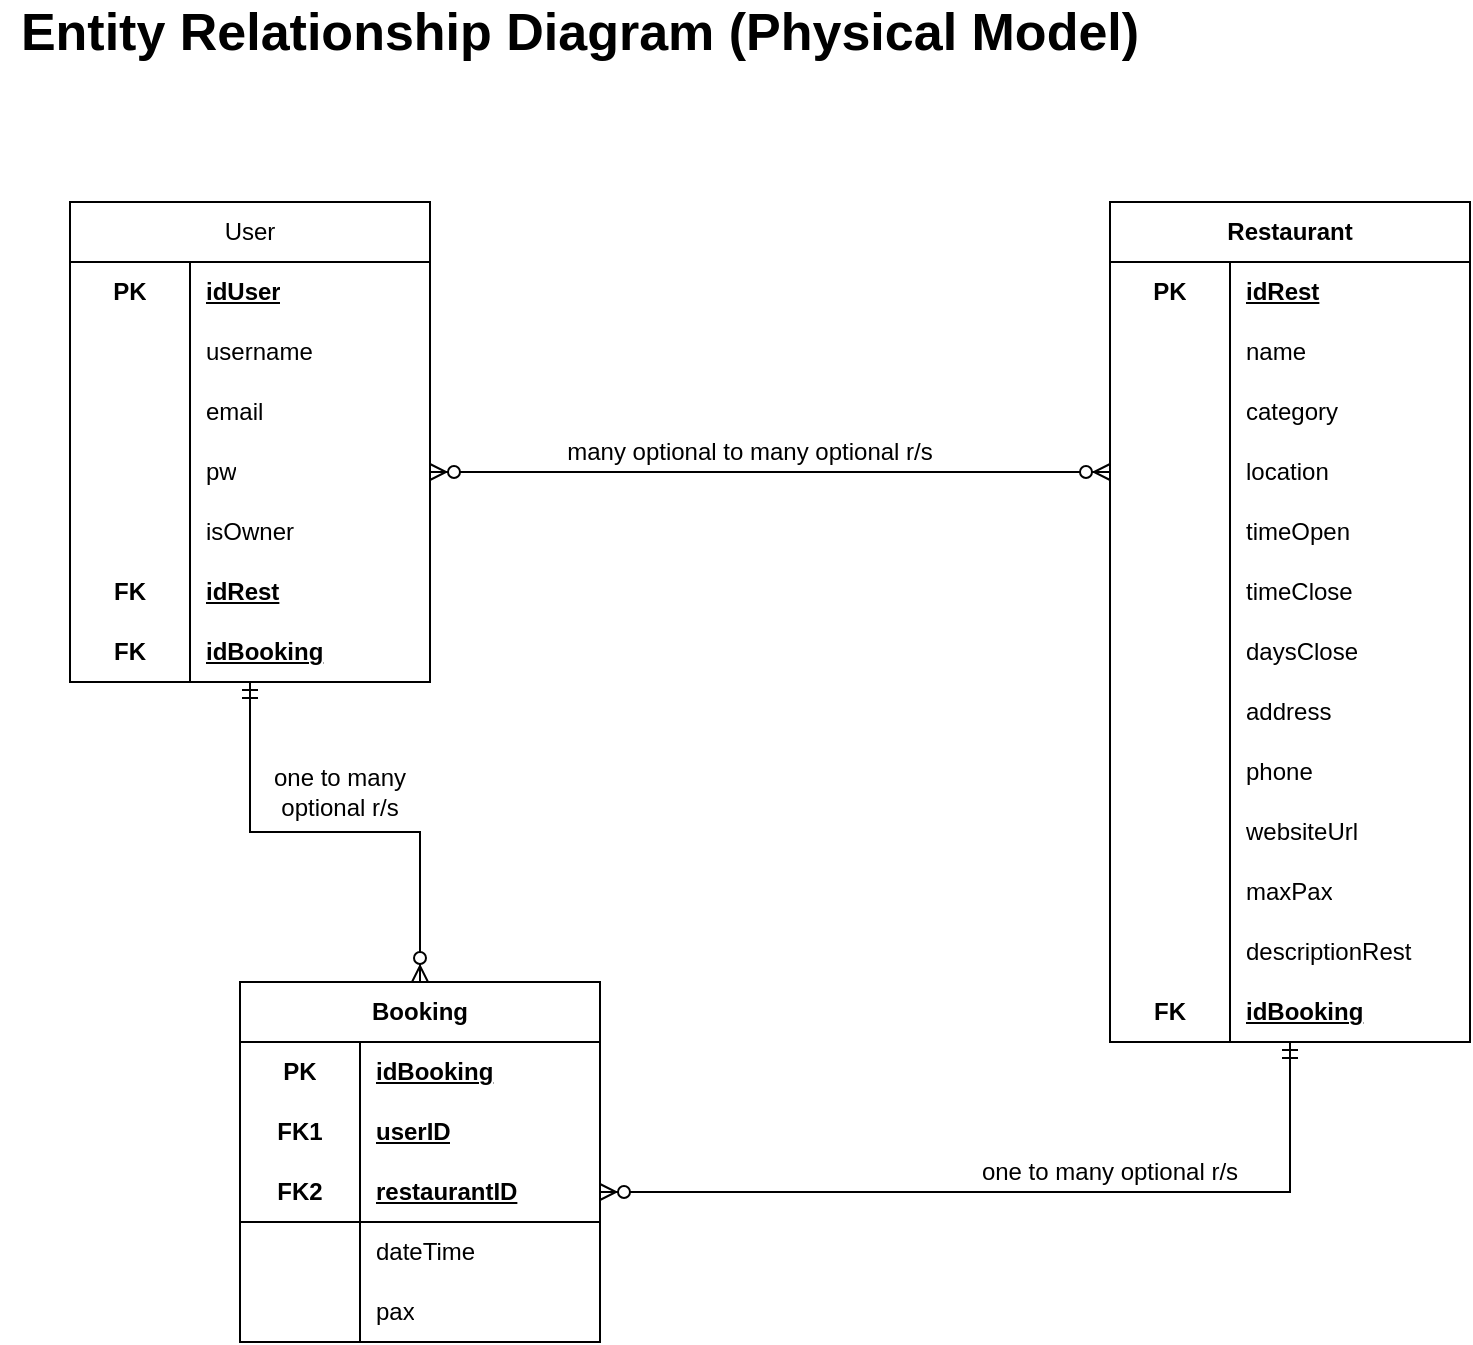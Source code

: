 <mxfile version="22.1.16" type="device">
  <diagram name="Page-1" id="RIstG-4fWjz9ZYjI2HXD">
    <mxGraphModel dx="1134" dy="654" grid="1" gridSize="10" guides="1" tooltips="1" connect="1" arrows="1" fold="1" page="1" pageScale="1" pageWidth="850" pageHeight="1100" math="0" shadow="0">
      <root>
        <mxCell id="0" />
        <mxCell id="1" parent="0" />
        <mxCell id="qkxs8jrcR3JLLh4tDzCg-102" style="edgeStyle=orthogonalEdgeStyle;rounded=0;orthogonalLoop=1;jettySize=auto;html=1;endArrow=ERzeroToMany;fontSize=12;startArrow=ERmandOne;" edge="1" parent="1" source="qkxs8jrcR3JLLh4tDzCg-1" target="qkxs8jrcR3JLLh4tDzCg-27">
          <mxGeometry relative="1" as="geometry" />
        </mxCell>
        <mxCell id="qkxs8jrcR3JLLh4tDzCg-1" value="User" style="shape=table;startSize=30;container=1;collapsible=1;childLayout=tableLayout;fixedRows=1;rowLines=0;fontStyle=0;align=center;resizeLast=1;html=1;whiteSpace=wrap;" vertex="1" parent="1">
          <mxGeometry x="75" y="150" width="180" height="240" as="geometry" />
        </mxCell>
        <mxCell id="qkxs8jrcR3JLLh4tDzCg-2" value="" style="shape=tableRow;horizontal=0;startSize=0;swimlaneHead=0;swimlaneBody=0;fillColor=none;collapsible=0;dropTarget=0;points=[[0,0.5],[1,0.5]];portConstraint=eastwest;top=0;left=0;right=0;bottom=0;html=1;" vertex="1" parent="qkxs8jrcR3JLLh4tDzCg-1">
          <mxGeometry y="30" width="180" height="30" as="geometry" />
        </mxCell>
        <mxCell id="qkxs8jrcR3JLLh4tDzCg-3" value="PK" style="shape=partialRectangle;connectable=0;fillColor=none;top=0;left=0;bottom=0;right=0;fontStyle=1;overflow=hidden;html=1;whiteSpace=wrap;" vertex="1" parent="qkxs8jrcR3JLLh4tDzCg-2">
          <mxGeometry width="60" height="30" as="geometry">
            <mxRectangle width="60" height="30" as="alternateBounds" />
          </mxGeometry>
        </mxCell>
        <mxCell id="qkxs8jrcR3JLLh4tDzCg-4" value="idUser" style="shape=partialRectangle;connectable=0;fillColor=none;top=0;left=0;bottom=0;right=0;align=left;spacingLeft=6;fontStyle=5;overflow=hidden;html=1;whiteSpace=wrap;" vertex="1" parent="qkxs8jrcR3JLLh4tDzCg-2">
          <mxGeometry x="60" width="120" height="30" as="geometry">
            <mxRectangle width="120" height="30" as="alternateBounds" />
          </mxGeometry>
        </mxCell>
        <mxCell id="qkxs8jrcR3JLLh4tDzCg-8" value="" style="shape=tableRow;horizontal=0;startSize=0;swimlaneHead=0;swimlaneBody=0;fillColor=none;collapsible=0;dropTarget=0;points=[[0,0.5],[1,0.5]];portConstraint=eastwest;top=0;left=0;right=0;bottom=0;html=1;" vertex="1" parent="qkxs8jrcR3JLLh4tDzCg-1">
          <mxGeometry y="60" width="180" height="30" as="geometry" />
        </mxCell>
        <mxCell id="qkxs8jrcR3JLLh4tDzCg-9" value="" style="shape=partialRectangle;connectable=0;fillColor=none;top=0;left=0;bottom=0;right=0;editable=1;overflow=hidden;html=1;whiteSpace=wrap;" vertex="1" parent="qkxs8jrcR3JLLh4tDzCg-8">
          <mxGeometry width="60" height="30" as="geometry">
            <mxRectangle width="60" height="30" as="alternateBounds" />
          </mxGeometry>
        </mxCell>
        <mxCell id="qkxs8jrcR3JLLh4tDzCg-10" value="username" style="shape=partialRectangle;connectable=0;fillColor=none;top=0;left=0;bottom=0;right=0;align=left;spacingLeft=6;overflow=hidden;html=1;whiteSpace=wrap;" vertex="1" parent="qkxs8jrcR3JLLh4tDzCg-8">
          <mxGeometry x="60" width="120" height="30" as="geometry">
            <mxRectangle width="120" height="30" as="alternateBounds" />
          </mxGeometry>
        </mxCell>
        <mxCell id="qkxs8jrcR3JLLh4tDzCg-11" value="" style="shape=tableRow;horizontal=0;startSize=0;swimlaneHead=0;swimlaneBody=0;fillColor=none;collapsible=0;dropTarget=0;points=[[0,0.5],[1,0.5]];portConstraint=eastwest;top=0;left=0;right=0;bottom=0;html=1;" vertex="1" parent="qkxs8jrcR3JLLh4tDzCg-1">
          <mxGeometry y="90" width="180" height="30" as="geometry" />
        </mxCell>
        <mxCell id="qkxs8jrcR3JLLh4tDzCg-12" value="" style="shape=partialRectangle;connectable=0;fillColor=none;top=0;left=0;bottom=0;right=0;editable=1;overflow=hidden;html=1;whiteSpace=wrap;" vertex="1" parent="qkxs8jrcR3JLLh4tDzCg-11">
          <mxGeometry width="60" height="30" as="geometry">
            <mxRectangle width="60" height="30" as="alternateBounds" />
          </mxGeometry>
        </mxCell>
        <mxCell id="qkxs8jrcR3JLLh4tDzCg-13" value="email" style="shape=partialRectangle;connectable=0;fillColor=none;top=0;left=0;bottom=0;right=0;align=left;spacingLeft=6;overflow=hidden;html=1;whiteSpace=wrap;" vertex="1" parent="qkxs8jrcR3JLLh4tDzCg-11">
          <mxGeometry x="60" width="120" height="30" as="geometry">
            <mxRectangle width="120" height="30" as="alternateBounds" />
          </mxGeometry>
        </mxCell>
        <mxCell id="qkxs8jrcR3JLLh4tDzCg-53" style="shape=tableRow;horizontal=0;startSize=0;swimlaneHead=0;swimlaneBody=0;fillColor=none;collapsible=0;dropTarget=0;points=[[0,0.5],[1,0.5]];portConstraint=eastwest;top=0;left=0;right=0;bottom=0;html=1;" vertex="1" parent="qkxs8jrcR3JLLh4tDzCg-1">
          <mxGeometry y="120" width="180" height="30" as="geometry" />
        </mxCell>
        <mxCell id="qkxs8jrcR3JLLh4tDzCg-54" style="shape=partialRectangle;connectable=0;fillColor=none;top=0;left=0;bottom=0;right=0;editable=1;overflow=hidden;html=1;whiteSpace=wrap;" vertex="1" parent="qkxs8jrcR3JLLh4tDzCg-53">
          <mxGeometry width="60" height="30" as="geometry">
            <mxRectangle width="60" height="30" as="alternateBounds" />
          </mxGeometry>
        </mxCell>
        <mxCell id="qkxs8jrcR3JLLh4tDzCg-55" value="pw" style="shape=partialRectangle;connectable=0;fillColor=none;top=0;left=0;bottom=0;right=0;align=left;spacingLeft=6;overflow=hidden;html=1;whiteSpace=wrap;" vertex="1" parent="qkxs8jrcR3JLLh4tDzCg-53">
          <mxGeometry x="60" width="120" height="30" as="geometry">
            <mxRectangle width="120" height="30" as="alternateBounds" />
          </mxGeometry>
        </mxCell>
        <mxCell id="qkxs8jrcR3JLLh4tDzCg-56" style="shape=tableRow;horizontal=0;startSize=0;swimlaneHead=0;swimlaneBody=0;fillColor=none;collapsible=0;dropTarget=0;points=[[0,0.5],[1,0.5]];portConstraint=eastwest;top=0;left=0;right=0;bottom=0;html=1;" vertex="1" parent="qkxs8jrcR3JLLh4tDzCg-1">
          <mxGeometry y="150" width="180" height="30" as="geometry" />
        </mxCell>
        <mxCell id="qkxs8jrcR3JLLh4tDzCg-57" style="shape=partialRectangle;connectable=0;fillColor=none;top=0;left=0;bottom=0;right=0;editable=1;overflow=hidden;html=1;whiteSpace=wrap;" vertex="1" parent="qkxs8jrcR3JLLh4tDzCg-56">
          <mxGeometry width="60" height="30" as="geometry">
            <mxRectangle width="60" height="30" as="alternateBounds" />
          </mxGeometry>
        </mxCell>
        <mxCell id="qkxs8jrcR3JLLh4tDzCg-58" value="isOwner" style="shape=partialRectangle;connectable=0;fillColor=none;top=0;left=0;bottom=0;right=0;align=left;spacingLeft=6;overflow=hidden;html=1;whiteSpace=wrap;" vertex="1" parent="qkxs8jrcR3JLLh4tDzCg-56">
          <mxGeometry x="60" width="120" height="30" as="geometry">
            <mxRectangle width="120" height="30" as="alternateBounds" />
          </mxGeometry>
        </mxCell>
        <mxCell id="qkxs8jrcR3JLLh4tDzCg-89" style="shape=tableRow;horizontal=0;startSize=0;swimlaneHead=0;swimlaneBody=0;fillColor=none;collapsible=0;dropTarget=0;points=[[0,0.5],[1,0.5]];portConstraint=eastwest;top=0;left=0;right=0;bottom=0;html=1;" vertex="1" parent="qkxs8jrcR3JLLh4tDzCg-1">
          <mxGeometry y="180" width="180" height="30" as="geometry" />
        </mxCell>
        <mxCell id="qkxs8jrcR3JLLh4tDzCg-90" value="&lt;b&gt;FK&lt;/b&gt;" style="shape=partialRectangle;connectable=0;fillColor=none;top=0;left=0;bottom=0;right=0;editable=1;overflow=hidden;html=1;whiteSpace=wrap;" vertex="1" parent="qkxs8jrcR3JLLh4tDzCg-89">
          <mxGeometry width="60" height="30" as="geometry">
            <mxRectangle width="60" height="30" as="alternateBounds" />
          </mxGeometry>
        </mxCell>
        <mxCell id="qkxs8jrcR3JLLh4tDzCg-91" value="&lt;b&gt;&lt;u&gt;idRest&lt;/u&gt;&lt;/b&gt;" style="shape=partialRectangle;connectable=0;fillColor=none;top=0;left=0;bottom=0;right=0;align=left;spacingLeft=6;overflow=hidden;html=1;whiteSpace=wrap;" vertex="1" parent="qkxs8jrcR3JLLh4tDzCg-89">
          <mxGeometry x="60" width="120" height="30" as="geometry">
            <mxRectangle width="120" height="30" as="alternateBounds" />
          </mxGeometry>
        </mxCell>
        <mxCell id="qkxs8jrcR3JLLh4tDzCg-92" style="shape=tableRow;horizontal=0;startSize=0;swimlaneHead=0;swimlaneBody=0;fillColor=none;collapsible=0;dropTarget=0;points=[[0,0.5],[1,0.5]];portConstraint=eastwest;top=0;left=0;right=0;bottom=0;html=1;" vertex="1" parent="qkxs8jrcR3JLLh4tDzCg-1">
          <mxGeometry y="210" width="180" height="30" as="geometry" />
        </mxCell>
        <mxCell id="qkxs8jrcR3JLLh4tDzCg-93" value="FK" style="shape=partialRectangle;connectable=0;fillColor=none;top=0;left=0;bottom=0;right=0;editable=1;overflow=hidden;html=1;whiteSpace=wrap;fontStyle=1" vertex="1" parent="qkxs8jrcR3JLLh4tDzCg-92">
          <mxGeometry width="60" height="30" as="geometry">
            <mxRectangle width="60" height="30" as="alternateBounds" />
          </mxGeometry>
        </mxCell>
        <mxCell id="qkxs8jrcR3JLLh4tDzCg-94" value="&lt;u&gt;idBooking&lt;/u&gt;" style="shape=partialRectangle;connectable=0;fillColor=none;top=0;left=0;bottom=0;right=0;align=left;spacingLeft=6;overflow=hidden;html=1;whiteSpace=wrap;fontStyle=1" vertex="1" parent="qkxs8jrcR3JLLh4tDzCg-92">
          <mxGeometry x="60" width="120" height="30" as="geometry">
            <mxRectangle width="120" height="30" as="alternateBounds" />
          </mxGeometry>
        </mxCell>
        <mxCell id="qkxs8jrcR3JLLh4tDzCg-134" style="edgeStyle=orthogonalEdgeStyle;rounded=0;orthogonalLoop=1;jettySize=auto;html=1;entryX=1;entryY=0.5;entryDx=0;entryDy=0;endArrow=ERzeroToMany;fontSize=12;endFill=1;startArrow=ERzeroToMany;exitX=0;exitY=0.5;exitDx=0;exitDy=0;" edge="1" parent="1" source="qkxs8jrcR3JLLh4tDzCg-59" target="qkxs8jrcR3JLLh4tDzCg-53">
          <mxGeometry relative="1" as="geometry" />
        </mxCell>
        <mxCell id="qkxs8jrcR3JLLh4tDzCg-144" style="edgeStyle=orthogonalEdgeStyle;rounded=0;orthogonalLoop=1;jettySize=auto;html=1;entryX=1;entryY=0.5;entryDx=0;entryDy=0;endArrow=ERzeroToMany;fontSize=12;startArrow=ERmandOne;" edge="1" parent="1" source="qkxs8jrcR3JLLh4tDzCg-14" target="qkxs8jrcR3JLLh4tDzCg-31">
          <mxGeometry relative="1" as="geometry" />
        </mxCell>
        <mxCell id="qkxs8jrcR3JLLh4tDzCg-14" value="Restaurant" style="shape=table;startSize=30;container=1;collapsible=1;childLayout=tableLayout;fixedRows=1;rowLines=0;fontStyle=1;align=center;resizeLast=1;html=1;whiteSpace=wrap;" vertex="1" parent="1">
          <mxGeometry x="595" y="150" width="180" height="420" as="geometry" />
        </mxCell>
        <mxCell id="qkxs8jrcR3JLLh4tDzCg-15" value="" style="shape=tableRow;horizontal=0;startSize=0;swimlaneHead=0;swimlaneBody=0;fillColor=none;collapsible=0;dropTarget=0;points=[[0,0.5],[1,0.5]];portConstraint=eastwest;top=0;left=0;right=0;bottom=0;html=1;" vertex="1" parent="qkxs8jrcR3JLLh4tDzCg-14">
          <mxGeometry y="30" width="180" height="30" as="geometry" />
        </mxCell>
        <mxCell id="qkxs8jrcR3JLLh4tDzCg-16" value="PK" style="shape=partialRectangle;connectable=0;fillColor=none;top=0;left=0;bottom=0;right=0;fontStyle=1;overflow=hidden;html=1;whiteSpace=wrap;" vertex="1" parent="qkxs8jrcR3JLLh4tDzCg-15">
          <mxGeometry width="60" height="30" as="geometry">
            <mxRectangle width="60" height="30" as="alternateBounds" />
          </mxGeometry>
        </mxCell>
        <mxCell id="qkxs8jrcR3JLLh4tDzCg-17" value="idRest" style="shape=partialRectangle;connectable=0;fillColor=none;top=0;left=0;bottom=0;right=0;align=left;spacingLeft=6;fontStyle=5;overflow=hidden;html=1;whiteSpace=wrap;" vertex="1" parent="qkxs8jrcR3JLLh4tDzCg-15">
          <mxGeometry x="60" width="120" height="30" as="geometry">
            <mxRectangle width="120" height="30" as="alternateBounds" />
          </mxGeometry>
        </mxCell>
        <mxCell id="qkxs8jrcR3JLLh4tDzCg-21" value="" style="shape=tableRow;horizontal=0;startSize=0;swimlaneHead=0;swimlaneBody=0;fillColor=none;collapsible=0;dropTarget=0;points=[[0,0.5],[1,0.5]];portConstraint=eastwest;top=0;left=0;right=0;bottom=0;html=1;" vertex="1" parent="qkxs8jrcR3JLLh4tDzCg-14">
          <mxGeometry y="60" width="180" height="30" as="geometry" />
        </mxCell>
        <mxCell id="qkxs8jrcR3JLLh4tDzCg-22" value="" style="shape=partialRectangle;connectable=0;fillColor=none;top=0;left=0;bottom=0;right=0;editable=1;overflow=hidden;html=1;whiteSpace=wrap;" vertex="1" parent="qkxs8jrcR3JLLh4tDzCg-21">
          <mxGeometry width="60" height="30" as="geometry">
            <mxRectangle width="60" height="30" as="alternateBounds" />
          </mxGeometry>
        </mxCell>
        <mxCell id="qkxs8jrcR3JLLh4tDzCg-23" value="name" style="shape=partialRectangle;connectable=0;fillColor=none;top=0;left=0;bottom=0;right=0;align=left;spacingLeft=6;overflow=hidden;html=1;whiteSpace=wrap;" vertex="1" parent="qkxs8jrcR3JLLh4tDzCg-21">
          <mxGeometry x="60" width="120" height="30" as="geometry">
            <mxRectangle width="120" height="30" as="alternateBounds" />
          </mxGeometry>
        </mxCell>
        <mxCell id="qkxs8jrcR3JLLh4tDzCg-24" value="" style="shape=tableRow;horizontal=0;startSize=0;swimlaneHead=0;swimlaneBody=0;fillColor=none;collapsible=0;dropTarget=0;points=[[0,0.5],[1,0.5]];portConstraint=eastwest;top=0;left=0;right=0;bottom=0;html=1;" vertex="1" parent="qkxs8jrcR3JLLh4tDzCg-14">
          <mxGeometry y="90" width="180" height="30" as="geometry" />
        </mxCell>
        <mxCell id="qkxs8jrcR3JLLh4tDzCg-25" value="" style="shape=partialRectangle;connectable=0;fillColor=none;top=0;left=0;bottom=0;right=0;editable=1;overflow=hidden;html=1;whiteSpace=wrap;" vertex="1" parent="qkxs8jrcR3JLLh4tDzCg-24">
          <mxGeometry width="60" height="30" as="geometry">
            <mxRectangle width="60" height="30" as="alternateBounds" />
          </mxGeometry>
        </mxCell>
        <mxCell id="qkxs8jrcR3JLLh4tDzCg-26" value="category" style="shape=partialRectangle;connectable=0;fillColor=none;top=0;left=0;bottom=0;right=0;align=left;spacingLeft=6;overflow=hidden;html=1;whiteSpace=wrap;" vertex="1" parent="qkxs8jrcR3JLLh4tDzCg-24">
          <mxGeometry x="60" width="120" height="30" as="geometry">
            <mxRectangle width="120" height="30" as="alternateBounds" />
          </mxGeometry>
        </mxCell>
        <mxCell id="qkxs8jrcR3JLLh4tDzCg-59" style="shape=tableRow;horizontal=0;startSize=0;swimlaneHead=0;swimlaneBody=0;fillColor=none;collapsible=0;dropTarget=0;points=[[0,0.5],[1,0.5]];portConstraint=eastwest;top=0;left=0;right=0;bottom=0;html=1;" vertex="1" parent="qkxs8jrcR3JLLh4tDzCg-14">
          <mxGeometry y="120" width="180" height="30" as="geometry" />
        </mxCell>
        <mxCell id="qkxs8jrcR3JLLh4tDzCg-60" style="shape=partialRectangle;connectable=0;fillColor=none;top=0;left=0;bottom=0;right=0;editable=1;overflow=hidden;html=1;whiteSpace=wrap;" vertex="1" parent="qkxs8jrcR3JLLh4tDzCg-59">
          <mxGeometry width="60" height="30" as="geometry">
            <mxRectangle width="60" height="30" as="alternateBounds" />
          </mxGeometry>
        </mxCell>
        <mxCell id="qkxs8jrcR3JLLh4tDzCg-61" value="location" style="shape=partialRectangle;connectable=0;fillColor=none;top=0;left=0;bottom=0;right=0;align=left;spacingLeft=6;overflow=hidden;html=1;whiteSpace=wrap;" vertex="1" parent="qkxs8jrcR3JLLh4tDzCg-59">
          <mxGeometry x="60" width="120" height="30" as="geometry">
            <mxRectangle width="120" height="30" as="alternateBounds" />
          </mxGeometry>
        </mxCell>
        <mxCell id="qkxs8jrcR3JLLh4tDzCg-62" style="shape=tableRow;horizontal=0;startSize=0;swimlaneHead=0;swimlaneBody=0;fillColor=none;collapsible=0;dropTarget=0;points=[[0,0.5],[1,0.5]];portConstraint=eastwest;top=0;left=0;right=0;bottom=0;html=1;" vertex="1" parent="qkxs8jrcR3JLLh4tDzCg-14">
          <mxGeometry y="150" width="180" height="30" as="geometry" />
        </mxCell>
        <mxCell id="qkxs8jrcR3JLLh4tDzCg-63" style="shape=partialRectangle;connectable=0;fillColor=none;top=0;left=0;bottom=0;right=0;editable=1;overflow=hidden;html=1;whiteSpace=wrap;" vertex="1" parent="qkxs8jrcR3JLLh4tDzCg-62">
          <mxGeometry width="60" height="30" as="geometry">
            <mxRectangle width="60" height="30" as="alternateBounds" />
          </mxGeometry>
        </mxCell>
        <mxCell id="qkxs8jrcR3JLLh4tDzCg-64" value="timeOpen" style="shape=partialRectangle;connectable=0;fillColor=none;top=0;left=0;bottom=0;right=0;align=left;spacingLeft=6;overflow=hidden;html=1;whiteSpace=wrap;" vertex="1" parent="qkxs8jrcR3JLLh4tDzCg-62">
          <mxGeometry x="60" width="120" height="30" as="geometry">
            <mxRectangle width="120" height="30" as="alternateBounds" />
          </mxGeometry>
        </mxCell>
        <mxCell id="qkxs8jrcR3JLLh4tDzCg-65" style="shape=tableRow;horizontal=0;startSize=0;swimlaneHead=0;swimlaneBody=0;fillColor=none;collapsible=0;dropTarget=0;points=[[0,0.5],[1,0.5]];portConstraint=eastwest;top=0;left=0;right=0;bottom=0;html=1;" vertex="1" parent="qkxs8jrcR3JLLh4tDzCg-14">
          <mxGeometry y="180" width="180" height="30" as="geometry" />
        </mxCell>
        <mxCell id="qkxs8jrcR3JLLh4tDzCg-66" style="shape=partialRectangle;connectable=0;fillColor=none;top=0;left=0;bottom=0;right=0;editable=1;overflow=hidden;html=1;whiteSpace=wrap;" vertex="1" parent="qkxs8jrcR3JLLh4tDzCg-65">
          <mxGeometry width="60" height="30" as="geometry">
            <mxRectangle width="60" height="30" as="alternateBounds" />
          </mxGeometry>
        </mxCell>
        <mxCell id="qkxs8jrcR3JLLh4tDzCg-67" value="timeClose" style="shape=partialRectangle;connectable=0;fillColor=none;top=0;left=0;bottom=0;right=0;align=left;spacingLeft=6;overflow=hidden;html=1;whiteSpace=wrap;" vertex="1" parent="qkxs8jrcR3JLLh4tDzCg-65">
          <mxGeometry x="60" width="120" height="30" as="geometry">
            <mxRectangle width="120" height="30" as="alternateBounds" />
          </mxGeometry>
        </mxCell>
        <mxCell id="qkxs8jrcR3JLLh4tDzCg-68" style="shape=tableRow;horizontal=0;startSize=0;swimlaneHead=0;swimlaneBody=0;fillColor=none;collapsible=0;dropTarget=0;points=[[0,0.5],[1,0.5]];portConstraint=eastwest;top=0;left=0;right=0;bottom=0;html=1;" vertex="1" parent="qkxs8jrcR3JLLh4tDzCg-14">
          <mxGeometry y="210" width="180" height="30" as="geometry" />
        </mxCell>
        <mxCell id="qkxs8jrcR3JLLh4tDzCg-69" style="shape=partialRectangle;connectable=0;fillColor=none;top=0;left=0;bottom=0;right=0;editable=1;overflow=hidden;html=1;whiteSpace=wrap;" vertex="1" parent="qkxs8jrcR3JLLh4tDzCg-68">
          <mxGeometry width="60" height="30" as="geometry">
            <mxRectangle width="60" height="30" as="alternateBounds" />
          </mxGeometry>
        </mxCell>
        <mxCell id="qkxs8jrcR3JLLh4tDzCg-70" value="daysClose" style="shape=partialRectangle;connectable=0;fillColor=none;top=0;left=0;bottom=0;right=0;align=left;spacingLeft=6;overflow=hidden;html=1;whiteSpace=wrap;" vertex="1" parent="qkxs8jrcR3JLLh4tDzCg-68">
          <mxGeometry x="60" width="120" height="30" as="geometry">
            <mxRectangle width="120" height="30" as="alternateBounds" />
          </mxGeometry>
        </mxCell>
        <mxCell id="qkxs8jrcR3JLLh4tDzCg-71" style="shape=tableRow;horizontal=0;startSize=0;swimlaneHead=0;swimlaneBody=0;fillColor=none;collapsible=0;dropTarget=0;points=[[0,0.5],[1,0.5]];portConstraint=eastwest;top=0;left=0;right=0;bottom=0;html=1;" vertex="1" parent="qkxs8jrcR3JLLh4tDzCg-14">
          <mxGeometry y="240" width="180" height="30" as="geometry" />
        </mxCell>
        <mxCell id="qkxs8jrcR3JLLh4tDzCg-72" style="shape=partialRectangle;connectable=0;fillColor=none;top=0;left=0;bottom=0;right=0;editable=1;overflow=hidden;html=1;whiteSpace=wrap;" vertex="1" parent="qkxs8jrcR3JLLh4tDzCg-71">
          <mxGeometry width="60" height="30" as="geometry">
            <mxRectangle width="60" height="30" as="alternateBounds" />
          </mxGeometry>
        </mxCell>
        <mxCell id="qkxs8jrcR3JLLh4tDzCg-73" value="address" style="shape=partialRectangle;connectable=0;fillColor=none;top=0;left=0;bottom=0;right=0;align=left;spacingLeft=6;overflow=hidden;html=1;whiteSpace=wrap;" vertex="1" parent="qkxs8jrcR3JLLh4tDzCg-71">
          <mxGeometry x="60" width="120" height="30" as="geometry">
            <mxRectangle width="120" height="30" as="alternateBounds" />
          </mxGeometry>
        </mxCell>
        <mxCell id="qkxs8jrcR3JLLh4tDzCg-74" style="shape=tableRow;horizontal=0;startSize=0;swimlaneHead=0;swimlaneBody=0;fillColor=none;collapsible=0;dropTarget=0;points=[[0,0.5],[1,0.5]];portConstraint=eastwest;top=0;left=0;right=0;bottom=0;html=1;" vertex="1" parent="qkxs8jrcR3JLLh4tDzCg-14">
          <mxGeometry y="270" width="180" height="30" as="geometry" />
        </mxCell>
        <mxCell id="qkxs8jrcR3JLLh4tDzCg-75" style="shape=partialRectangle;connectable=0;fillColor=none;top=0;left=0;bottom=0;right=0;editable=1;overflow=hidden;html=1;whiteSpace=wrap;" vertex="1" parent="qkxs8jrcR3JLLh4tDzCg-74">
          <mxGeometry width="60" height="30" as="geometry">
            <mxRectangle width="60" height="30" as="alternateBounds" />
          </mxGeometry>
        </mxCell>
        <mxCell id="qkxs8jrcR3JLLh4tDzCg-76" value="phone" style="shape=partialRectangle;connectable=0;fillColor=none;top=0;left=0;bottom=0;right=0;align=left;spacingLeft=6;overflow=hidden;html=1;whiteSpace=wrap;" vertex="1" parent="qkxs8jrcR3JLLh4tDzCg-74">
          <mxGeometry x="60" width="120" height="30" as="geometry">
            <mxRectangle width="120" height="30" as="alternateBounds" />
          </mxGeometry>
        </mxCell>
        <mxCell id="qkxs8jrcR3JLLh4tDzCg-77" style="shape=tableRow;horizontal=0;startSize=0;swimlaneHead=0;swimlaneBody=0;fillColor=none;collapsible=0;dropTarget=0;points=[[0,0.5],[1,0.5]];portConstraint=eastwest;top=0;left=0;right=0;bottom=0;html=1;" vertex="1" parent="qkxs8jrcR3JLLh4tDzCg-14">
          <mxGeometry y="300" width="180" height="30" as="geometry" />
        </mxCell>
        <mxCell id="qkxs8jrcR3JLLh4tDzCg-78" style="shape=partialRectangle;connectable=0;fillColor=none;top=0;left=0;bottom=0;right=0;editable=1;overflow=hidden;html=1;whiteSpace=wrap;" vertex="1" parent="qkxs8jrcR3JLLh4tDzCg-77">
          <mxGeometry width="60" height="30" as="geometry">
            <mxRectangle width="60" height="30" as="alternateBounds" />
          </mxGeometry>
        </mxCell>
        <mxCell id="qkxs8jrcR3JLLh4tDzCg-79" value="websiteUrl" style="shape=partialRectangle;connectable=0;fillColor=none;top=0;left=0;bottom=0;right=0;align=left;spacingLeft=6;overflow=hidden;html=1;whiteSpace=wrap;" vertex="1" parent="qkxs8jrcR3JLLh4tDzCg-77">
          <mxGeometry x="60" width="120" height="30" as="geometry">
            <mxRectangle width="120" height="30" as="alternateBounds" />
          </mxGeometry>
        </mxCell>
        <mxCell id="qkxs8jrcR3JLLh4tDzCg-80" style="shape=tableRow;horizontal=0;startSize=0;swimlaneHead=0;swimlaneBody=0;fillColor=none;collapsible=0;dropTarget=0;points=[[0,0.5],[1,0.5]];portConstraint=eastwest;top=0;left=0;right=0;bottom=0;html=1;" vertex="1" parent="qkxs8jrcR3JLLh4tDzCg-14">
          <mxGeometry y="330" width="180" height="30" as="geometry" />
        </mxCell>
        <mxCell id="qkxs8jrcR3JLLh4tDzCg-81" style="shape=partialRectangle;connectable=0;fillColor=none;top=0;left=0;bottom=0;right=0;editable=1;overflow=hidden;html=1;whiteSpace=wrap;" vertex="1" parent="qkxs8jrcR3JLLh4tDzCg-80">
          <mxGeometry width="60" height="30" as="geometry">
            <mxRectangle width="60" height="30" as="alternateBounds" />
          </mxGeometry>
        </mxCell>
        <mxCell id="qkxs8jrcR3JLLh4tDzCg-82" value="maxPax" style="shape=partialRectangle;connectable=0;fillColor=none;top=0;left=0;bottom=0;right=0;align=left;spacingLeft=6;overflow=hidden;html=1;whiteSpace=wrap;" vertex="1" parent="qkxs8jrcR3JLLh4tDzCg-80">
          <mxGeometry x="60" width="120" height="30" as="geometry">
            <mxRectangle width="120" height="30" as="alternateBounds" />
          </mxGeometry>
        </mxCell>
        <mxCell id="qkxs8jrcR3JLLh4tDzCg-83" style="shape=tableRow;horizontal=0;startSize=0;swimlaneHead=0;swimlaneBody=0;fillColor=none;collapsible=0;dropTarget=0;points=[[0,0.5],[1,0.5]];portConstraint=eastwest;top=0;left=0;right=0;bottom=0;html=1;" vertex="1" parent="qkxs8jrcR3JLLh4tDzCg-14">
          <mxGeometry y="360" width="180" height="30" as="geometry" />
        </mxCell>
        <mxCell id="qkxs8jrcR3JLLh4tDzCg-84" style="shape=partialRectangle;connectable=0;fillColor=none;top=0;left=0;bottom=0;right=0;editable=1;overflow=hidden;html=1;whiteSpace=wrap;" vertex="1" parent="qkxs8jrcR3JLLh4tDzCg-83">
          <mxGeometry width="60" height="30" as="geometry">
            <mxRectangle width="60" height="30" as="alternateBounds" />
          </mxGeometry>
        </mxCell>
        <mxCell id="qkxs8jrcR3JLLh4tDzCg-85" value="descriptionRest" style="shape=partialRectangle;connectable=0;fillColor=none;top=0;left=0;bottom=0;right=0;align=left;spacingLeft=6;overflow=hidden;html=1;whiteSpace=wrap;" vertex="1" parent="qkxs8jrcR3JLLh4tDzCg-83">
          <mxGeometry x="60" width="120" height="30" as="geometry">
            <mxRectangle width="120" height="30" as="alternateBounds" />
          </mxGeometry>
        </mxCell>
        <mxCell id="qkxs8jrcR3JLLh4tDzCg-138" style="shape=tableRow;horizontal=0;startSize=0;swimlaneHead=0;swimlaneBody=0;fillColor=none;collapsible=0;dropTarget=0;points=[[0,0.5],[1,0.5]];portConstraint=eastwest;top=0;left=0;right=0;bottom=0;html=1;" vertex="1" parent="qkxs8jrcR3JLLh4tDzCg-14">
          <mxGeometry y="390" width="180" height="30" as="geometry" />
        </mxCell>
        <mxCell id="qkxs8jrcR3JLLh4tDzCg-139" value="FK" style="shape=partialRectangle;connectable=0;fillColor=none;top=0;left=0;bottom=0;right=0;editable=1;overflow=hidden;html=1;whiteSpace=wrap;fontStyle=1" vertex="1" parent="qkxs8jrcR3JLLh4tDzCg-138">
          <mxGeometry width="60" height="30" as="geometry">
            <mxRectangle width="60" height="30" as="alternateBounds" />
          </mxGeometry>
        </mxCell>
        <mxCell id="qkxs8jrcR3JLLh4tDzCg-140" value="idBooking" style="shape=partialRectangle;connectable=0;fillColor=none;top=0;left=0;bottom=0;right=0;align=left;spacingLeft=6;overflow=hidden;html=1;whiteSpace=wrap;fontStyle=5" vertex="1" parent="qkxs8jrcR3JLLh4tDzCg-138">
          <mxGeometry x="60" width="120" height="30" as="geometry">
            <mxRectangle width="120" height="30" as="alternateBounds" />
          </mxGeometry>
        </mxCell>
        <mxCell id="qkxs8jrcR3JLLh4tDzCg-27" value="Booking" style="shape=table;startSize=30;container=1;collapsible=1;childLayout=tableLayout;fixedRows=1;rowLines=0;fontStyle=1;align=center;resizeLast=1;html=1;whiteSpace=wrap;" vertex="1" parent="1">
          <mxGeometry x="160" y="540" width="180" height="180" as="geometry" />
        </mxCell>
        <mxCell id="qkxs8jrcR3JLLh4tDzCg-86" style="shape=tableRow;horizontal=0;startSize=0;swimlaneHead=0;swimlaneBody=0;fillColor=none;collapsible=0;dropTarget=0;points=[[0,0.5],[1,0.5]];portConstraint=eastwest;top=0;left=0;right=0;bottom=0;html=1;" vertex="1" parent="qkxs8jrcR3JLLh4tDzCg-27">
          <mxGeometry y="30" width="180" height="30" as="geometry" />
        </mxCell>
        <mxCell id="qkxs8jrcR3JLLh4tDzCg-87" value="PK" style="shape=partialRectangle;connectable=0;fillColor=none;top=0;left=0;bottom=0;right=0;fontStyle=1;overflow=hidden;html=1;whiteSpace=wrap;" vertex="1" parent="qkxs8jrcR3JLLh4tDzCg-86">
          <mxGeometry width="60" height="30" as="geometry">
            <mxRectangle width="60" height="30" as="alternateBounds" />
          </mxGeometry>
        </mxCell>
        <mxCell id="qkxs8jrcR3JLLh4tDzCg-88" value="idBooking" style="shape=partialRectangle;connectable=0;fillColor=none;top=0;left=0;bottom=0;right=0;align=left;spacingLeft=6;fontStyle=5;overflow=hidden;html=1;whiteSpace=wrap;" vertex="1" parent="qkxs8jrcR3JLLh4tDzCg-86">
          <mxGeometry x="60" width="120" height="30" as="geometry">
            <mxRectangle width="120" height="30" as="alternateBounds" />
          </mxGeometry>
        </mxCell>
        <mxCell id="qkxs8jrcR3JLLh4tDzCg-28" value="" style="shape=tableRow;horizontal=0;startSize=0;swimlaneHead=0;swimlaneBody=0;fillColor=none;collapsible=0;dropTarget=0;points=[[0,0.5],[1,0.5]];portConstraint=eastwest;top=0;left=0;right=0;bottom=0;html=1;" vertex="1" parent="qkxs8jrcR3JLLh4tDzCg-27">
          <mxGeometry y="60" width="180" height="30" as="geometry" />
        </mxCell>
        <mxCell id="qkxs8jrcR3JLLh4tDzCg-29" value="FK1" style="shape=partialRectangle;connectable=0;fillColor=none;top=0;left=0;bottom=0;right=0;fontStyle=1;overflow=hidden;html=1;whiteSpace=wrap;" vertex="1" parent="qkxs8jrcR3JLLh4tDzCg-28">
          <mxGeometry width="60" height="30" as="geometry">
            <mxRectangle width="60" height="30" as="alternateBounds" />
          </mxGeometry>
        </mxCell>
        <mxCell id="qkxs8jrcR3JLLh4tDzCg-30" value="userID" style="shape=partialRectangle;connectable=0;fillColor=none;top=0;left=0;bottom=0;right=0;align=left;spacingLeft=6;fontStyle=5;overflow=hidden;html=1;whiteSpace=wrap;" vertex="1" parent="qkxs8jrcR3JLLh4tDzCg-28">
          <mxGeometry x="60" width="120" height="30" as="geometry">
            <mxRectangle width="120" height="30" as="alternateBounds" />
          </mxGeometry>
        </mxCell>
        <mxCell id="qkxs8jrcR3JLLh4tDzCg-31" value="" style="shape=tableRow;horizontal=0;startSize=0;swimlaneHead=0;swimlaneBody=0;fillColor=none;collapsible=0;dropTarget=0;points=[[0,0.5],[1,0.5]];portConstraint=eastwest;top=0;left=0;right=0;bottom=1;html=1;" vertex="1" parent="qkxs8jrcR3JLLh4tDzCg-27">
          <mxGeometry y="90" width="180" height="30" as="geometry" />
        </mxCell>
        <mxCell id="qkxs8jrcR3JLLh4tDzCg-32" value="FK2" style="shape=partialRectangle;connectable=0;fillColor=none;top=0;left=0;bottom=0;right=0;fontStyle=1;overflow=hidden;html=1;whiteSpace=wrap;" vertex="1" parent="qkxs8jrcR3JLLh4tDzCg-31">
          <mxGeometry width="60" height="30" as="geometry">
            <mxRectangle width="60" height="30" as="alternateBounds" />
          </mxGeometry>
        </mxCell>
        <mxCell id="qkxs8jrcR3JLLh4tDzCg-33" value="restaurantID" style="shape=partialRectangle;connectable=0;fillColor=none;top=0;left=0;bottom=0;right=0;align=left;spacingLeft=6;fontStyle=5;overflow=hidden;html=1;whiteSpace=wrap;" vertex="1" parent="qkxs8jrcR3JLLh4tDzCg-31">
          <mxGeometry x="60" width="120" height="30" as="geometry">
            <mxRectangle width="120" height="30" as="alternateBounds" />
          </mxGeometry>
        </mxCell>
        <mxCell id="qkxs8jrcR3JLLh4tDzCg-34" value="" style="shape=tableRow;horizontal=0;startSize=0;swimlaneHead=0;swimlaneBody=0;fillColor=none;collapsible=0;dropTarget=0;points=[[0,0.5],[1,0.5]];portConstraint=eastwest;top=0;left=0;right=0;bottom=0;html=1;" vertex="1" parent="qkxs8jrcR3JLLh4tDzCg-27">
          <mxGeometry y="120" width="180" height="30" as="geometry" />
        </mxCell>
        <mxCell id="qkxs8jrcR3JLLh4tDzCg-35" value="" style="shape=partialRectangle;connectable=0;fillColor=none;top=0;left=0;bottom=0;right=0;editable=1;overflow=hidden;html=1;whiteSpace=wrap;" vertex="1" parent="qkxs8jrcR3JLLh4tDzCg-34">
          <mxGeometry width="60" height="30" as="geometry">
            <mxRectangle width="60" height="30" as="alternateBounds" />
          </mxGeometry>
        </mxCell>
        <mxCell id="qkxs8jrcR3JLLh4tDzCg-36" value="dateTime" style="shape=partialRectangle;connectable=0;fillColor=none;top=0;left=0;bottom=0;right=0;align=left;spacingLeft=6;overflow=hidden;html=1;whiteSpace=wrap;" vertex="1" parent="qkxs8jrcR3JLLh4tDzCg-34">
          <mxGeometry x="60" width="120" height="30" as="geometry">
            <mxRectangle width="120" height="30" as="alternateBounds" />
          </mxGeometry>
        </mxCell>
        <mxCell id="qkxs8jrcR3JLLh4tDzCg-37" value="" style="shape=tableRow;horizontal=0;startSize=0;swimlaneHead=0;swimlaneBody=0;fillColor=none;collapsible=0;dropTarget=0;points=[[0,0.5],[1,0.5]];portConstraint=eastwest;top=0;left=0;right=0;bottom=0;html=1;" vertex="1" parent="qkxs8jrcR3JLLh4tDzCg-27">
          <mxGeometry y="150" width="180" height="30" as="geometry" />
        </mxCell>
        <mxCell id="qkxs8jrcR3JLLh4tDzCg-38" value="" style="shape=partialRectangle;connectable=0;fillColor=none;top=0;left=0;bottom=0;right=0;editable=1;overflow=hidden;html=1;whiteSpace=wrap;" vertex="1" parent="qkxs8jrcR3JLLh4tDzCg-37">
          <mxGeometry width="60" height="30" as="geometry">
            <mxRectangle width="60" height="30" as="alternateBounds" />
          </mxGeometry>
        </mxCell>
        <mxCell id="qkxs8jrcR3JLLh4tDzCg-39" value="pax" style="shape=partialRectangle;connectable=0;fillColor=none;top=0;left=0;bottom=0;right=0;align=left;spacingLeft=6;overflow=hidden;html=1;whiteSpace=wrap;" vertex="1" parent="qkxs8jrcR3JLLh4tDzCg-37">
          <mxGeometry x="60" width="120" height="30" as="geometry">
            <mxRectangle width="120" height="30" as="alternateBounds" />
          </mxGeometry>
        </mxCell>
        <mxCell id="qkxs8jrcR3JLLh4tDzCg-95" value="Entity Relationship Diagram (Physical Model)" style="text;html=1;strokeColor=none;fillColor=none;align=center;verticalAlign=middle;whiteSpace=wrap;rounded=0;fontStyle=1;fontSize=26;" vertex="1" parent="1">
          <mxGeometry x="40" y="50" width="580" height="30" as="geometry" />
        </mxCell>
        <mxCell id="qkxs8jrcR3JLLh4tDzCg-128" value="one to many optional r/s" style="text;html=1;strokeColor=none;fillColor=none;align=center;verticalAlign=middle;whiteSpace=wrap;rounded=0;" vertex="1" parent="1">
          <mxGeometry x="170" y="410" width="80" height="70" as="geometry" />
        </mxCell>
        <mxCell id="qkxs8jrcR3JLLh4tDzCg-136" value="many optional to many optional r/s" style="text;html=1;strokeColor=none;fillColor=none;align=center;verticalAlign=middle;whiteSpace=wrap;rounded=0;" vertex="1" parent="1">
          <mxGeometry x="275" y="230" width="280" height="90" as="geometry" />
        </mxCell>
        <mxCell id="qkxs8jrcR3JLLh4tDzCg-137" value="one to many optional r/s" style="text;html=1;strokeColor=none;fillColor=none;align=center;verticalAlign=middle;whiteSpace=wrap;rounded=0;" vertex="1" parent="1">
          <mxGeometry x="510" y="600" width="170" height="70" as="geometry" />
        </mxCell>
      </root>
    </mxGraphModel>
  </diagram>
</mxfile>
